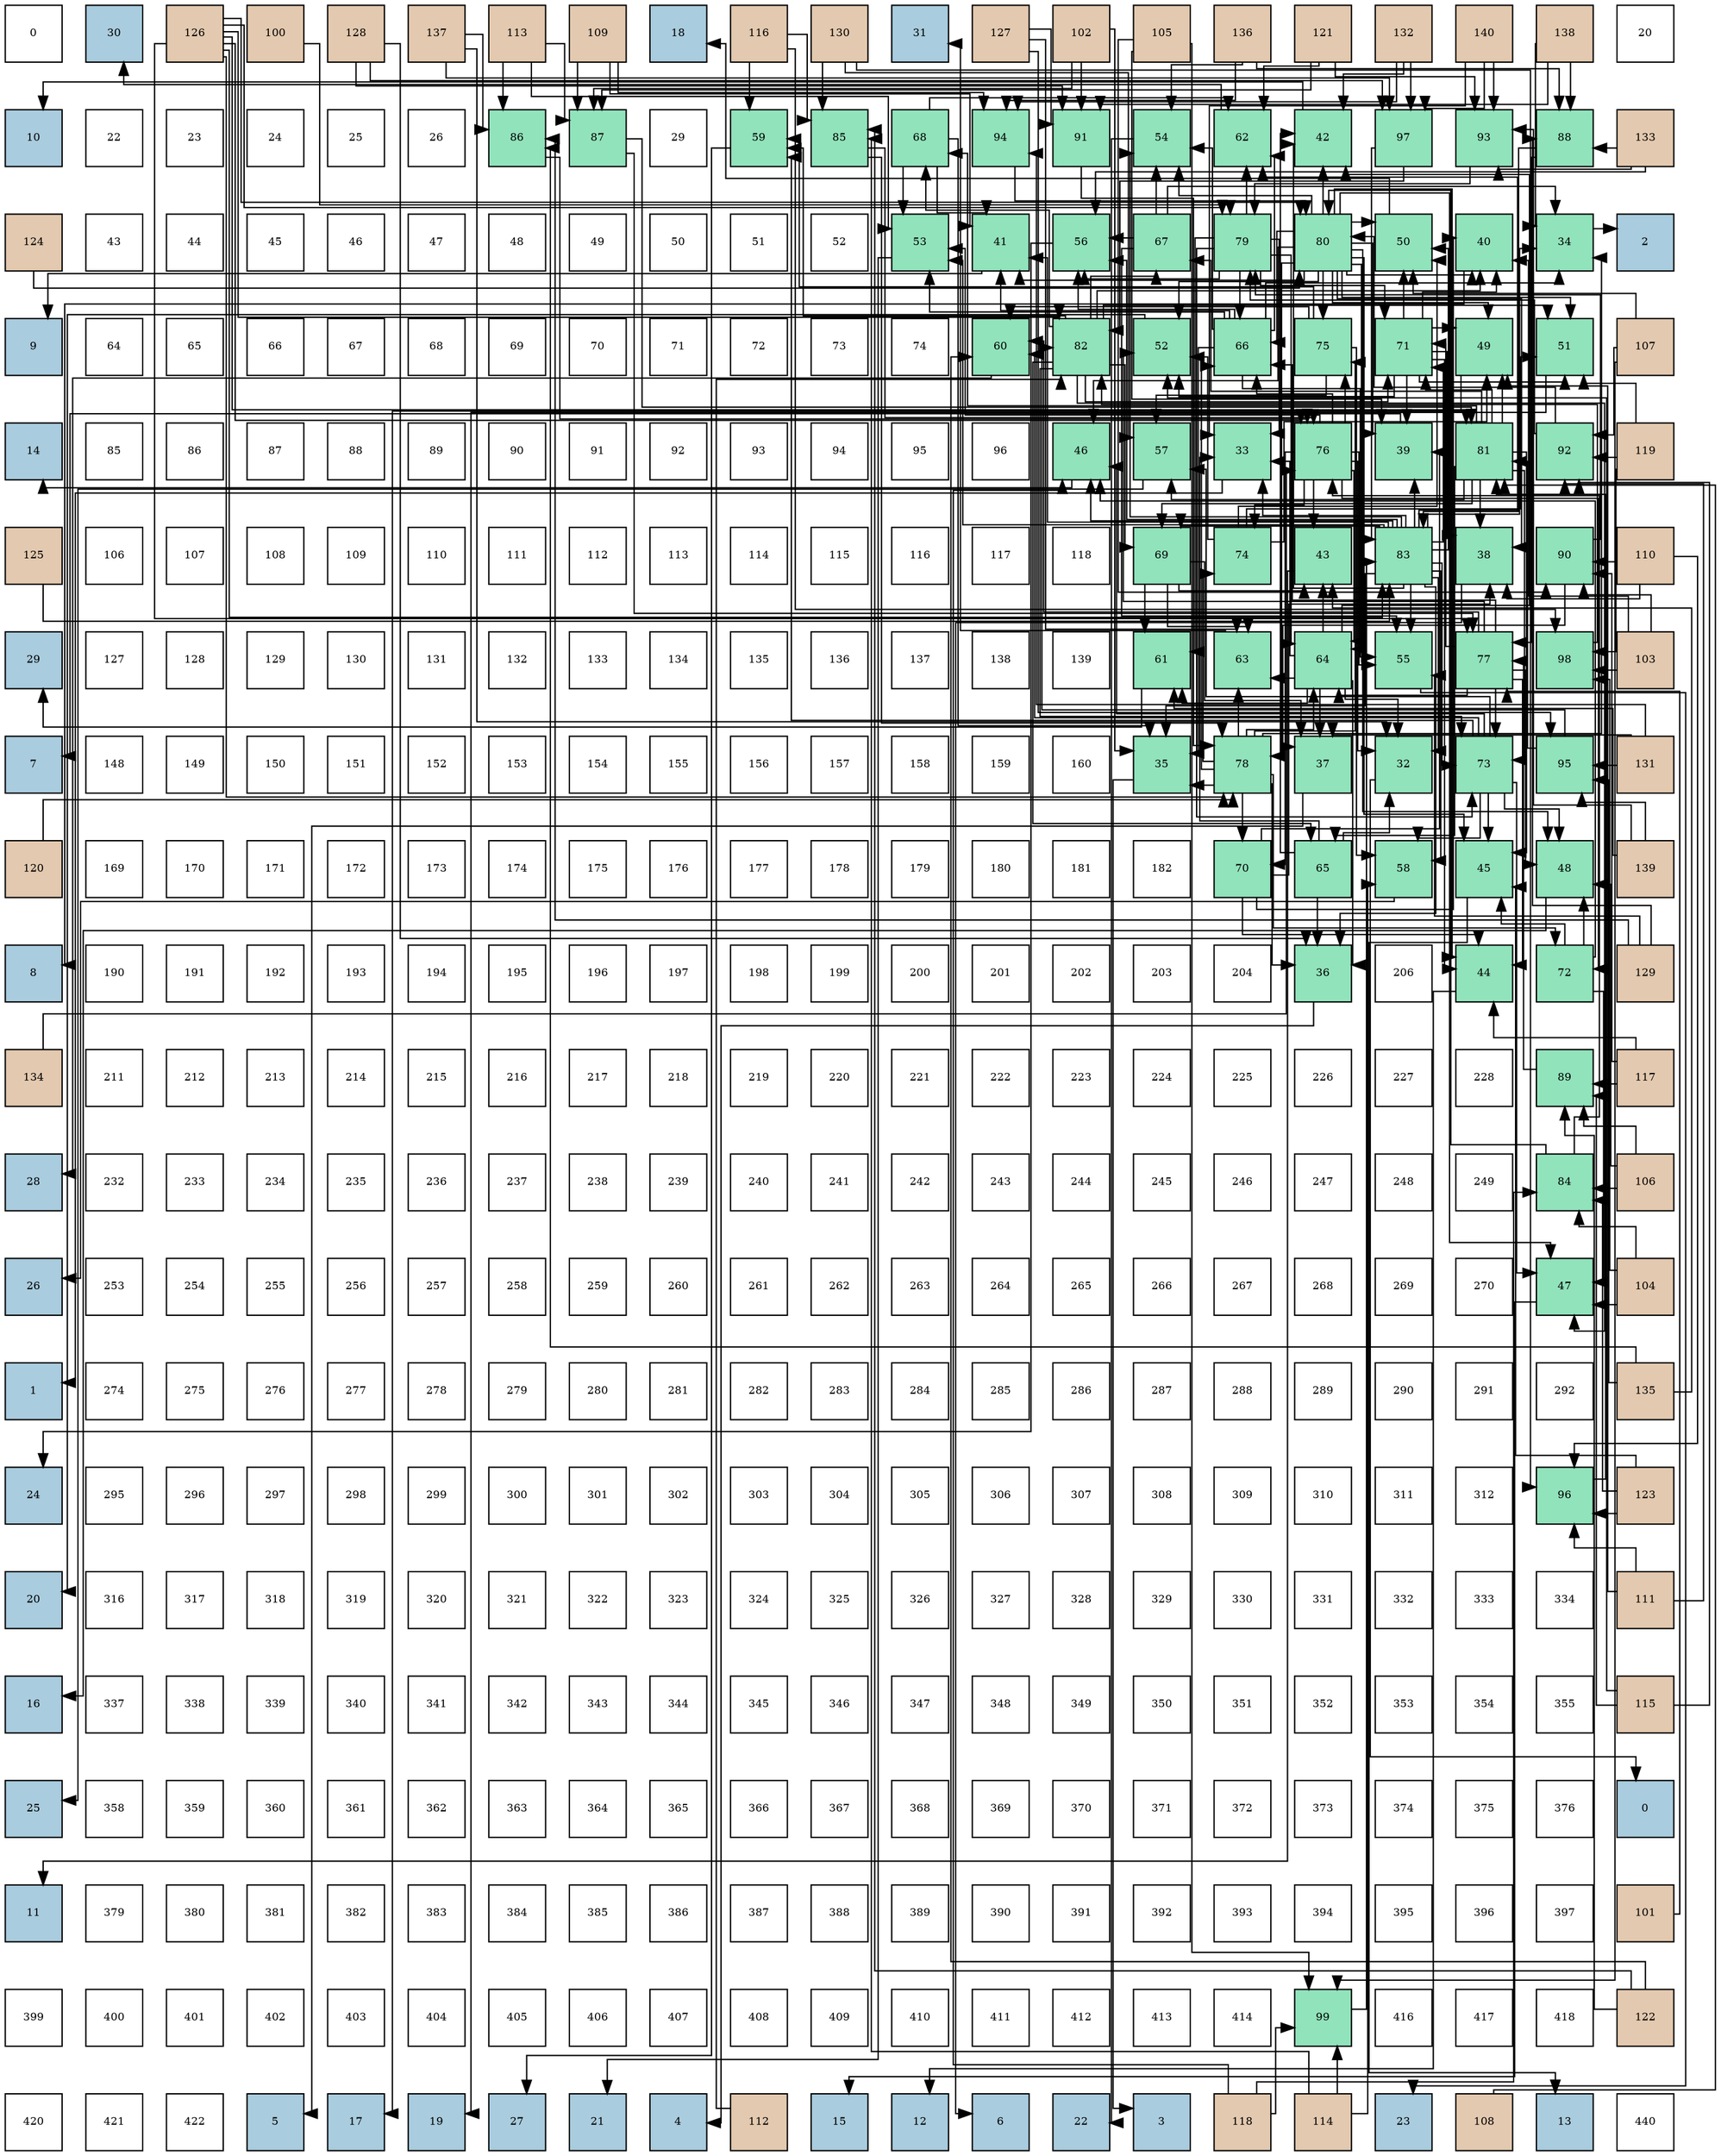 digraph layout{
 rankdir=TB;
 splines=ortho;
 node [style=filled shape=square fixedsize=true width=0.6];
0[label="0", fontsize=8, fillcolor="#ffffff"];
1[label="30", fontsize=8, fillcolor="#a9ccde"];
2[label="126", fontsize=8, fillcolor="#e3c9af"];
3[label="100", fontsize=8, fillcolor="#e3c9af"];
4[label="128", fontsize=8, fillcolor="#e3c9af"];
5[label="137", fontsize=8, fillcolor="#e3c9af"];
6[label="113", fontsize=8, fillcolor="#e3c9af"];
7[label="109", fontsize=8, fillcolor="#e3c9af"];
8[label="18", fontsize=8, fillcolor="#a9ccde"];
9[label="116", fontsize=8, fillcolor="#e3c9af"];
10[label="130", fontsize=8, fillcolor="#e3c9af"];
11[label="31", fontsize=8, fillcolor="#a9ccde"];
12[label="127", fontsize=8, fillcolor="#e3c9af"];
13[label="102", fontsize=8, fillcolor="#e3c9af"];
14[label="105", fontsize=8, fillcolor="#e3c9af"];
15[label="136", fontsize=8, fillcolor="#e3c9af"];
16[label="121", fontsize=8, fillcolor="#e3c9af"];
17[label="132", fontsize=8, fillcolor="#e3c9af"];
18[label="140", fontsize=8, fillcolor="#e3c9af"];
19[label="138", fontsize=8, fillcolor="#e3c9af"];
20[label="20", fontsize=8, fillcolor="#ffffff"];
21[label="10", fontsize=8, fillcolor="#a9ccde"];
22[label="22", fontsize=8, fillcolor="#ffffff"];
23[label="23", fontsize=8, fillcolor="#ffffff"];
24[label="24", fontsize=8, fillcolor="#ffffff"];
25[label="25", fontsize=8, fillcolor="#ffffff"];
26[label="26", fontsize=8, fillcolor="#ffffff"];
27[label="86", fontsize=8, fillcolor="#91e3bb"];
28[label="87", fontsize=8, fillcolor="#91e3bb"];
29[label="29", fontsize=8, fillcolor="#ffffff"];
30[label="59", fontsize=8, fillcolor="#91e3bb"];
31[label="85", fontsize=8, fillcolor="#91e3bb"];
32[label="68", fontsize=8, fillcolor="#91e3bb"];
33[label="94", fontsize=8, fillcolor="#91e3bb"];
34[label="91", fontsize=8, fillcolor="#91e3bb"];
35[label="54", fontsize=8, fillcolor="#91e3bb"];
36[label="62", fontsize=8, fillcolor="#91e3bb"];
37[label="42", fontsize=8, fillcolor="#91e3bb"];
38[label="97", fontsize=8, fillcolor="#91e3bb"];
39[label="93", fontsize=8, fillcolor="#91e3bb"];
40[label="88", fontsize=8, fillcolor="#91e3bb"];
41[label="133", fontsize=8, fillcolor="#e3c9af"];
42[label="124", fontsize=8, fillcolor="#e3c9af"];
43[label="43", fontsize=8, fillcolor="#ffffff"];
44[label="44", fontsize=8, fillcolor="#ffffff"];
45[label="45", fontsize=8, fillcolor="#ffffff"];
46[label="46", fontsize=8, fillcolor="#ffffff"];
47[label="47", fontsize=8, fillcolor="#ffffff"];
48[label="48", fontsize=8, fillcolor="#ffffff"];
49[label="49", fontsize=8, fillcolor="#ffffff"];
50[label="50", fontsize=8, fillcolor="#ffffff"];
51[label="51", fontsize=8, fillcolor="#ffffff"];
52[label="52", fontsize=8, fillcolor="#ffffff"];
53[label="53", fontsize=8, fillcolor="#91e3bb"];
54[label="41", fontsize=8, fillcolor="#91e3bb"];
55[label="56", fontsize=8, fillcolor="#91e3bb"];
56[label="67", fontsize=8, fillcolor="#91e3bb"];
57[label="79", fontsize=8, fillcolor="#91e3bb"];
58[label="80", fontsize=8, fillcolor="#91e3bb"];
59[label="50", fontsize=8, fillcolor="#91e3bb"];
60[label="40", fontsize=8, fillcolor="#91e3bb"];
61[label="34", fontsize=8, fillcolor="#91e3bb"];
62[label="2", fontsize=8, fillcolor="#a9ccde"];
63[label="9", fontsize=8, fillcolor="#a9ccde"];
64[label="64", fontsize=8, fillcolor="#ffffff"];
65[label="65", fontsize=8, fillcolor="#ffffff"];
66[label="66", fontsize=8, fillcolor="#ffffff"];
67[label="67", fontsize=8, fillcolor="#ffffff"];
68[label="68", fontsize=8, fillcolor="#ffffff"];
69[label="69", fontsize=8, fillcolor="#ffffff"];
70[label="70", fontsize=8, fillcolor="#ffffff"];
71[label="71", fontsize=8, fillcolor="#ffffff"];
72[label="72", fontsize=8, fillcolor="#ffffff"];
73[label="73", fontsize=8, fillcolor="#ffffff"];
74[label="74", fontsize=8, fillcolor="#ffffff"];
75[label="60", fontsize=8, fillcolor="#91e3bb"];
76[label="82", fontsize=8, fillcolor="#91e3bb"];
77[label="52", fontsize=8, fillcolor="#91e3bb"];
78[label="66", fontsize=8, fillcolor="#91e3bb"];
79[label="75", fontsize=8, fillcolor="#91e3bb"];
80[label="71", fontsize=8, fillcolor="#91e3bb"];
81[label="49", fontsize=8, fillcolor="#91e3bb"];
82[label="51", fontsize=8, fillcolor="#91e3bb"];
83[label="107", fontsize=8, fillcolor="#e3c9af"];
84[label="14", fontsize=8, fillcolor="#a9ccde"];
85[label="85", fontsize=8, fillcolor="#ffffff"];
86[label="86", fontsize=8, fillcolor="#ffffff"];
87[label="87", fontsize=8, fillcolor="#ffffff"];
88[label="88", fontsize=8, fillcolor="#ffffff"];
89[label="89", fontsize=8, fillcolor="#ffffff"];
90[label="90", fontsize=8, fillcolor="#ffffff"];
91[label="91", fontsize=8, fillcolor="#ffffff"];
92[label="92", fontsize=8, fillcolor="#ffffff"];
93[label="93", fontsize=8, fillcolor="#ffffff"];
94[label="94", fontsize=8, fillcolor="#ffffff"];
95[label="95", fontsize=8, fillcolor="#ffffff"];
96[label="96", fontsize=8, fillcolor="#ffffff"];
97[label="46", fontsize=8, fillcolor="#91e3bb"];
98[label="57", fontsize=8, fillcolor="#91e3bb"];
99[label="33", fontsize=8, fillcolor="#91e3bb"];
100[label="76", fontsize=8, fillcolor="#91e3bb"];
101[label="39", fontsize=8, fillcolor="#91e3bb"];
102[label="81", fontsize=8, fillcolor="#91e3bb"];
103[label="92", fontsize=8, fillcolor="#91e3bb"];
104[label="119", fontsize=8, fillcolor="#e3c9af"];
105[label="125", fontsize=8, fillcolor="#e3c9af"];
106[label="106", fontsize=8, fillcolor="#ffffff"];
107[label="107", fontsize=8, fillcolor="#ffffff"];
108[label="108", fontsize=8, fillcolor="#ffffff"];
109[label="109", fontsize=8, fillcolor="#ffffff"];
110[label="110", fontsize=8, fillcolor="#ffffff"];
111[label="111", fontsize=8, fillcolor="#ffffff"];
112[label="112", fontsize=8, fillcolor="#ffffff"];
113[label="113", fontsize=8, fillcolor="#ffffff"];
114[label="114", fontsize=8, fillcolor="#ffffff"];
115[label="115", fontsize=8, fillcolor="#ffffff"];
116[label="116", fontsize=8, fillcolor="#ffffff"];
117[label="117", fontsize=8, fillcolor="#ffffff"];
118[label="118", fontsize=8, fillcolor="#ffffff"];
119[label="69", fontsize=8, fillcolor="#91e3bb"];
120[label="74", fontsize=8, fillcolor="#91e3bb"];
121[label="43", fontsize=8, fillcolor="#91e3bb"];
122[label="83", fontsize=8, fillcolor="#91e3bb"];
123[label="38", fontsize=8, fillcolor="#91e3bb"];
124[label="90", fontsize=8, fillcolor="#91e3bb"];
125[label="110", fontsize=8, fillcolor="#e3c9af"];
126[label="29", fontsize=8, fillcolor="#a9ccde"];
127[label="127", fontsize=8, fillcolor="#ffffff"];
128[label="128", fontsize=8, fillcolor="#ffffff"];
129[label="129", fontsize=8, fillcolor="#ffffff"];
130[label="130", fontsize=8, fillcolor="#ffffff"];
131[label="131", fontsize=8, fillcolor="#ffffff"];
132[label="132", fontsize=8, fillcolor="#ffffff"];
133[label="133", fontsize=8, fillcolor="#ffffff"];
134[label="134", fontsize=8, fillcolor="#ffffff"];
135[label="135", fontsize=8, fillcolor="#ffffff"];
136[label="136", fontsize=8, fillcolor="#ffffff"];
137[label="137", fontsize=8, fillcolor="#ffffff"];
138[label="138", fontsize=8, fillcolor="#ffffff"];
139[label="139", fontsize=8, fillcolor="#ffffff"];
140[label="61", fontsize=8, fillcolor="#91e3bb"];
141[label="63", fontsize=8, fillcolor="#91e3bb"];
142[label="64", fontsize=8, fillcolor="#91e3bb"];
143[label="55", fontsize=8, fillcolor="#91e3bb"];
144[label="77", fontsize=8, fillcolor="#91e3bb"];
145[label="98", fontsize=8, fillcolor="#91e3bb"];
146[label="103", fontsize=8, fillcolor="#e3c9af"];
147[label="7", fontsize=8, fillcolor="#a9ccde"];
148[label="148", fontsize=8, fillcolor="#ffffff"];
149[label="149", fontsize=8, fillcolor="#ffffff"];
150[label="150", fontsize=8, fillcolor="#ffffff"];
151[label="151", fontsize=8, fillcolor="#ffffff"];
152[label="152", fontsize=8, fillcolor="#ffffff"];
153[label="153", fontsize=8, fillcolor="#ffffff"];
154[label="154", fontsize=8, fillcolor="#ffffff"];
155[label="155", fontsize=8, fillcolor="#ffffff"];
156[label="156", fontsize=8, fillcolor="#ffffff"];
157[label="157", fontsize=8, fillcolor="#ffffff"];
158[label="158", fontsize=8, fillcolor="#ffffff"];
159[label="159", fontsize=8, fillcolor="#ffffff"];
160[label="160", fontsize=8, fillcolor="#ffffff"];
161[label="35", fontsize=8, fillcolor="#91e3bb"];
162[label="78", fontsize=8, fillcolor="#91e3bb"];
163[label="37", fontsize=8, fillcolor="#91e3bb"];
164[label="32", fontsize=8, fillcolor="#91e3bb"];
165[label="73", fontsize=8, fillcolor="#91e3bb"];
166[label="95", fontsize=8, fillcolor="#91e3bb"];
167[label="131", fontsize=8, fillcolor="#e3c9af"];
168[label="120", fontsize=8, fillcolor="#e3c9af"];
169[label="169", fontsize=8, fillcolor="#ffffff"];
170[label="170", fontsize=8, fillcolor="#ffffff"];
171[label="171", fontsize=8, fillcolor="#ffffff"];
172[label="172", fontsize=8, fillcolor="#ffffff"];
173[label="173", fontsize=8, fillcolor="#ffffff"];
174[label="174", fontsize=8, fillcolor="#ffffff"];
175[label="175", fontsize=8, fillcolor="#ffffff"];
176[label="176", fontsize=8, fillcolor="#ffffff"];
177[label="177", fontsize=8, fillcolor="#ffffff"];
178[label="178", fontsize=8, fillcolor="#ffffff"];
179[label="179", fontsize=8, fillcolor="#ffffff"];
180[label="180", fontsize=8, fillcolor="#ffffff"];
181[label="181", fontsize=8, fillcolor="#ffffff"];
182[label="182", fontsize=8, fillcolor="#ffffff"];
183[label="70", fontsize=8, fillcolor="#91e3bb"];
184[label="65", fontsize=8, fillcolor="#91e3bb"];
185[label="58", fontsize=8, fillcolor="#91e3bb"];
186[label="45", fontsize=8, fillcolor="#91e3bb"];
187[label="48", fontsize=8, fillcolor="#91e3bb"];
188[label="139", fontsize=8, fillcolor="#e3c9af"];
189[label="8", fontsize=8, fillcolor="#a9ccde"];
190[label="190", fontsize=8, fillcolor="#ffffff"];
191[label="191", fontsize=8, fillcolor="#ffffff"];
192[label="192", fontsize=8, fillcolor="#ffffff"];
193[label="193", fontsize=8, fillcolor="#ffffff"];
194[label="194", fontsize=8, fillcolor="#ffffff"];
195[label="195", fontsize=8, fillcolor="#ffffff"];
196[label="196", fontsize=8, fillcolor="#ffffff"];
197[label="197", fontsize=8, fillcolor="#ffffff"];
198[label="198", fontsize=8, fillcolor="#ffffff"];
199[label="199", fontsize=8, fillcolor="#ffffff"];
200[label="200", fontsize=8, fillcolor="#ffffff"];
201[label="201", fontsize=8, fillcolor="#ffffff"];
202[label="202", fontsize=8, fillcolor="#ffffff"];
203[label="203", fontsize=8, fillcolor="#ffffff"];
204[label="204", fontsize=8, fillcolor="#ffffff"];
205[label="36", fontsize=8, fillcolor="#91e3bb"];
206[label="206", fontsize=8, fillcolor="#ffffff"];
207[label="44", fontsize=8, fillcolor="#91e3bb"];
208[label="72", fontsize=8, fillcolor="#91e3bb"];
209[label="129", fontsize=8, fillcolor="#e3c9af"];
210[label="134", fontsize=8, fillcolor="#e3c9af"];
211[label="211", fontsize=8, fillcolor="#ffffff"];
212[label="212", fontsize=8, fillcolor="#ffffff"];
213[label="213", fontsize=8, fillcolor="#ffffff"];
214[label="214", fontsize=8, fillcolor="#ffffff"];
215[label="215", fontsize=8, fillcolor="#ffffff"];
216[label="216", fontsize=8, fillcolor="#ffffff"];
217[label="217", fontsize=8, fillcolor="#ffffff"];
218[label="218", fontsize=8, fillcolor="#ffffff"];
219[label="219", fontsize=8, fillcolor="#ffffff"];
220[label="220", fontsize=8, fillcolor="#ffffff"];
221[label="221", fontsize=8, fillcolor="#ffffff"];
222[label="222", fontsize=8, fillcolor="#ffffff"];
223[label="223", fontsize=8, fillcolor="#ffffff"];
224[label="224", fontsize=8, fillcolor="#ffffff"];
225[label="225", fontsize=8, fillcolor="#ffffff"];
226[label="226", fontsize=8, fillcolor="#ffffff"];
227[label="227", fontsize=8, fillcolor="#ffffff"];
228[label="228", fontsize=8, fillcolor="#ffffff"];
229[label="89", fontsize=8, fillcolor="#91e3bb"];
230[label="117", fontsize=8, fillcolor="#e3c9af"];
231[label="28", fontsize=8, fillcolor="#a9ccde"];
232[label="232", fontsize=8, fillcolor="#ffffff"];
233[label="233", fontsize=8, fillcolor="#ffffff"];
234[label="234", fontsize=8, fillcolor="#ffffff"];
235[label="235", fontsize=8, fillcolor="#ffffff"];
236[label="236", fontsize=8, fillcolor="#ffffff"];
237[label="237", fontsize=8, fillcolor="#ffffff"];
238[label="238", fontsize=8, fillcolor="#ffffff"];
239[label="239", fontsize=8, fillcolor="#ffffff"];
240[label="240", fontsize=8, fillcolor="#ffffff"];
241[label="241", fontsize=8, fillcolor="#ffffff"];
242[label="242", fontsize=8, fillcolor="#ffffff"];
243[label="243", fontsize=8, fillcolor="#ffffff"];
244[label="244", fontsize=8, fillcolor="#ffffff"];
245[label="245", fontsize=8, fillcolor="#ffffff"];
246[label="246", fontsize=8, fillcolor="#ffffff"];
247[label="247", fontsize=8, fillcolor="#ffffff"];
248[label="248", fontsize=8, fillcolor="#ffffff"];
249[label="249", fontsize=8, fillcolor="#ffffff"];
250[label="84", fontsize=8, fillcolor="#91e3bb"];
251[label="106", fontsize=8, fillcolor="#e3c9af"];
252[label="26", fontsize=8, fillcolor="#a9ccde"];
253[label="253", fontsize=8, fillcolor="#ffffff"];
254[label="254", fontsize=8, fillcolor="#ffffff"];
255[label="255", fontsize=8, fillcolor="#ffffff"];
256[label="256", fontsize=8, fillcolor="#ffffff"];
257[label="257", fontsize=8, fillcolor="#ffffff"];
258[label="258", fontsize=8, fillcolor="#ffffff"];
259[label="259", fontsize=8, fillcolor="#ffffff"];
260[label="260", fontsize=8, fillcolor="#ffffff"];
261[label="261", fontsize=8, fillcolor="#ffffff"];
262[label="262", fontsize=8, fillcolor="#ffffff"];
263[label="263", fontsize=8, fillcolor="#ffffff"];
264[label="264", fontsize=8, fillcolor="#ffffff"];
265[label="265", fontsize=8, fillcolor="#ffffff"];
266[label="266", fontsize=8, fillcolor="#ffffff"];
267[label="267", fontsize=8, fillcolor="#ffffff"];
268[label="268", fontsize=8, fillcolor="#ffffff"];
269[label="269", fontsize=8, fillcolor="#ffffff"];
270[label="270", fontsize=8, fillcolor="#ffffff"];
271[label="47", fontsize=8, fillcolor="#91e3bb"];
272[label="104", fontsize=8, fillcolor="#e3c9af"];
273[label="1", fontsize=8, fillcolor="#a9ccde"];
274[label="274", fontsize=8, fillcolor="#ffffff"];
275[label="275", fontsize=8, fillcolor="#ffffff"];
276[label="276", fontsize=8, fillcolor="#ffffff"];
277[label="277", fontsize=8, fillcolor="#ffffff"];
278[label="278", fontsize=8, fillcolor="#ffffff"];
279[label="279", fontsize=8, fillcolor="#ffffff"];
280[label="280", fontsize=8, fillcolor="#ffffff"];
281[label="281", fontsize=8, fillcolor="#ffffff"];
282[label="282", fontsize=8, fillcolor="#ffffff"];
283[label="283", fontsize=8, fillcolor="#ffffff"];
284[label="284", fontsize=8, fillcolor="#ffffff"];
285[label="285", fontsize=8, fillcolor="#ffffff"];
286[label="286", fontsize=8, fillcolor="#ffffff"];
287[label="287", fontsize=8, fillcolor="#ffffff"];
288[label="288", fontsize=8, fillcolor="#ffffff"];
289[label="289", fontsize=8, fillcolor="#ffffff"];
290[label="290", fontsize=8, fillcolor="#ffffff"];
291[label="291", fontsize=8, fillcolor="#ffffff"];
292[label="292", fontsize=8, fillcolor="#ffffff"];
293[label="135", fontsize=8, fillcolor="#e3c9af"];
294[label="24", fontsize=8, fillcolor="#a9ccde"];
295[label="295", fontsize=8, fillcolor="#ffffff"];
296[label="296", fontsize=8, fillcolor="#ffffff"];
297[label="297", fontsize=8, fillcolor="#ffffff"];
298[label="298", fontsize=8, fillcolor="#ffffff"];
299[label="299", fontsize=8, fillcolor="#ffffff"];
300[label="300", fontsize=8, fillcolor="#ffffff"];
301[label="301", fontsize=8, fillcolor="#ffffff"];
302[label="302", fontsize=8, fillcolor="#ffffff"];
303[label="303", fontsize=8, fillcolor="#ffffff"];
304[label="304", fontsize=8, fillcolor="#ffffff"];
305[label="305", fontsize=8, fillcolor="#ffffff"];
306[label="306", fontsize=8, fillcolor="#ffffff"];
307[label="307", fontsize=8, fillcolor="#ffffff"];
308[label="308", fontsize=8, fillcolor="#ffffff"];
309[label="309", fontsize=8, fillcolor="#ffffff"];
310[label="310", fontsize=8, fillcolor="#ffffff"];
311[label="311", fontsize=8, fillcolor="#ffffff"];
312[label="312", fontsize=8, fillcolor="#ffffff"];
313[label="96", fontsize=8, fillcolor="#91e3bb"];
314[label="123", fontsize=8, fillcolor="#e3c9af"];
315[label="20", fontsize=8, fillcolor="#a9ccde"];
316[label="316", fontsize=8, fillcolor="#ffffff"];
317[label="317", fontsize=8, fillcolor="#ffffff"];
318[label="318", fontsize=8, fillcolor="#ffffff"];
319[label="319", fontsize=8, fillcolor="#ffffff"];
320[label="320", fontsize=8, fillcolor="#ffffff"];
321[label="321", fontsize=8, fillcolor="#ffffff"];
322[label="322", fontsize=8, fillcolor="#ffffff"];
323[label="323", fontsize=8, fillcolor="#ffffff"];
324[label="324", fontsize=8, fillcolor="#ffffff"];
325[label="325", fontsize=8, fillcolor="#ffffff"];
326[label="326", fontsize=8, fillcolor="#ffffff"];
327[label="327", fontsize=8, fillcolor="#ffffff"];
328[label="328", fontsize=8, fillcolor="#ffffff"];
329[label="329", fontsize=8, fillcolor="#ffffff"];
330[label="330", fontsize=8, fillcolor="#ffffff"];
331[label="331", fontsize=8, fillcolor="#ffffff"];
332[label="332", fontsize=8, fillcolor="#ffffff"];
333[label="333", fontsize=8, fillcolor="#ffffff"];
334[label="334", fontsize=8, fillcolor="#ffffff"];
335[label="111", fontsize=8, fillcolor="#e3c9af"];
336[label="16", fontsize=8, fillcolor="#a9ccde"];
337[label="337", fontsize=8, fillcolor="#ffffff"];
338[label="338", fontsize=8, fillcolor="#ffffff"];
339[label="339", fontsize=8, fillcolor="#ffffff"];
340[label="340", fontsize=8, fillcolor="#ffffff"];
341[label="341", fontsize=8, fillcolor="#ffffff"];
342[label="342", fontsize=8, fillcolor="#ffffff"];
343[label="343", fontsize=8, fillcolor="#ffffff"];
344[label="344", fontsize=8, fillcolor="#ffffff"];
345[label="345", fontsize=8, fillcolor="#ffffff"];
346[label="346", fontsize=8, fillcolor="#ffffff"];
347[label="347", fontsize=8, fillcolor="#ffffff"];
348[label="348", fontsize=8, fillcolor="#ffffff"];
349[label="349", fontsize=8, fillcolor="#ffffff"];
350[label="350", fontsize=8, fillcolor="#ffffff"];
351[label="351", fontsize=8, fillcolor="#ffffff"];
352[label="352", fontsize=8, fillcolor="#ffffff"];
353[label="353", fontsize=8, fillcolor="#ffffff"];
354[label="354", fontsize=8, fillcolor="#ffffff"];
355[label="355", fontsize=8, fillcolor="#ffffff"];
356[label="115", fontsize=8, fillcolor="#e3c9af"];
357[label="25", fontsize=8, fillcolor="#a9ccde"];
358[label="358", fontsize=8, fillcolor="#ffffff"];
359[label="359", fontsize=8, fillcolor="#ffffff"];
360[label="360", fontsize=8, fillcolor="#ffffff"];
361[label="361", fontsize=8, fillcolor="#ffffff"];
362[label="362", fontsize=8, fillcolor="#ffffff"];
363[label="363", fontsize=8, fillcolor="#ffffff"];
364[label="364", fontsize=8, fillcolor="#ffffff"];
365[label="365", fontsize=8, fillcolor="#ffffff"];
366[label="366", fontsize=8, fillcolor="#ffffff"];
367[label="367", fontsize=8, fillcolor="#ffffff"];
368[label="368", fontsize=8, fillcolor="#ffffff"];
369[label="369", fontsize=8, fillcolor="#ffffff"];
370[label="370", fontsize=8, fillcolor="#ffffff"];
371[label="371", fontsize=8, fillcolor="#ffffff"];
372[label="372", fontsize=8, fillcolor="#ffffff"];
373[label="373", fontsize=8, fillcolor="#ffffff"];
374[label="374", fontsize=8, fillcolor="#ffffff"];
375[label="375", fontsize=8, fillcolor="#ffffff"];
376[label="376", fontsize=8, fillcolor="#ffffff"];
377[label="0", fontsize=8, fillcolor="#a9ccde"];
378[label="11", fontsize=8, fillcolor="#a9ccde"];
379[label="379", fontsize=8, fillcolor="#ffffff"];
380[label="380", fontsize=8, fillcolor="#ffffff"];
381[label="381", fontsize=8, fillcolor="#ffffff"];
382[label="382", fontsize=8, fillcolor="#ffffff"];
383[label="383", fontsize=8, fillcolor="#ffffff"];
384[label="384", fontsize=8, fillcolor="#ffffff"];
385[label="385", fontsize=8, fillcolor="#ffffff"];
386[label="386", fontsize=8, fillcolor="#ffffff"];
387[label="387", fontsize=8, fillcolor="#ffffff"];
388[label="388", fontsize=8, fillcolor="#ffffff"];
389[label="389", fontsize=8, fillcolor="#ffffff"];
390[label="390", fontsize=8, fillcolor="#ffffff"];
391[label="391", fontsize=8, fillcolor="#ffffff"];
392[label="392", fontsize=8, fillcolor="#ffffff"];
393[label="393", fontsize=8, fillcolor="#ffffff"];
394[label="394", fontsize=8, fillcolor="#ffffff"];
395[label="395", fontsize=8, fillcolor="#ffffff"];
396[label="396", fontsize=8, fillcolor="#ffffff"];
397[label="397", fontsize=8, fillcolor="#ffffff"];
398[label="101", fontsize=8, fillcolor="#e3c9af"];
399[label="399", fontsize=8, fillcolor="#ffffff"];
400[label="400", fontsize=8, fillcolor="#ffffff"];
401[label="401", fontsize=8, fillcolor="#ffffff"];
402[label="402", fontsize=8, fillcolor="#ffffff"];
403[label="403", fontsize=8, fillcolor="#ffffff"];
404[label="404", fontsize=8, fillcolor="#ffffff"];
405[label="405", fontsize=8, fillcolor="#ffffff"];
406[label="406", fontsize=8, fillcolor="#ffffff"];
407[label="407", fontsize=8, fillcolor="#ffffff"];
408[label="408", fontsize=8, fillcolor="#ffffff"];
409[label="409", fontsize=8, fillcolor="#ffffff"];
410[label="410", fontsize=8, fillcolor="#ffffff"];
411[label="411", fontsize=8, fillcolor="#ffffff"];
412[label="412", fontsize=8, fillcolor="#ffffff"];
413[label="413", fontsize=8, fillcolor="#ffffff"];
414[label="414", fontsize=8, fillcolor="#ffffff"];
415[label="99", fontsize=8, fillcolor="#91e3bb"];
416[label="416", fontsize=8, fillcolor="#ffffff"];
417[label="417", fontsize=8, fillcolor="#ffffff"];
418[label="418", fontsize=8, fillcolor="#ffffff"];
419[label="122", fontsize=8, fillcolor="#e3c9af"];
420[label="420", fontsize=8, fillcolor="#ffffff"];
421[label="421", fontsize=8, fillcolor="#ffffff"];
422[label="422", fontsize=8, fillcolor="#ffffff"];
423[label="5", fontsize=8, fillcolor="#a9ccde"];
424[label="17", fontsize=8, fillcolor="#a9ccde"];
425[label="19", fontsize=8, fillcolor="#a9ccde"];
426[label="27", fontsize=8, fillcolor="#a9ccde"];
427[label="21", fontsize=8, fillcolor="#a9ccde"];
428[label="4", fontsize=8, fillcolor="#a9ccde"];
429[label="112", fontsize=8, fillcolor="#e3c9af"];
430[label="15", fontsize=8, fillcolor="#a9ccde"];
431[label="12", fontsize=8, fillcolor="#a9ccde"];
432[label="6", fontsize=8, fillcolor="#a9ccde"];
433[label="22", fontsize=8, fillcolor="#a9ccde"];
434[label="3", fontsize=8, fillcolor="#a9ccde"];
435[label="118", fontsize=8, fillcolor="#e3c9af"];
436[label="114", fontsize=8, fillcolor="#e3c9af"];
437[label="23", fontsize=8, fillcolor="#a9ccde"];
438[label="108", fontsize=8, fillcolor="#e3c9af"];
439[label="13", fontsize=8, fillcolor="#a9ccde"];
440[label="440", fontsize=8, fillcolor="#ffffff"];
edge [constraint=false, style=vis];164 -> 377;
99 -> 273;
61 -> 62;
161 -> 434;
205 -> 428;
163 -> 423;
123 -> 432;
101 -> 147;
60 -> 189;
54 -> 63;
37 -> 21;
121 -> 378;
207 -> 431;
186 -> 439;
97 -> 84;
271 -> 430;
187 -> 336;
81 -> 424;
59 -> 8;
82 -> 425;
77 -> 315;
53 -> 427;
35 -> 433;
143 -> 437;
55 -> 294;
98 -> 357;
185 -> 252;
30 -> 426;
75 -> 231;
140 -> 126;
36 -> 1;
141 -> 11;
142 -> 164;
142 -> 99;
142 -> 205;
142 -> 163;
142 -> 37;
142 -> 121;
142 -> 140;
142 -> 141;
184 -> 164;
184 -> 99;
184 -> 205;
184 -> 37;
78 -> 61;
78 -> 161;
78 -> 54;
78 -> 53;
78 -> 35;
78 -> 143;
78 -> 55;
78 -> 36;
56 -> 61;
56 -> 35;
56 -> 143;
56 -> 55;
32 -> 161;
32 -> 54;
32 -> 53;
32 -> 36;
119 -> 163;
119 -> 121;
119 -> 140;
119 -> 141;
183 -> 123;
183 -> 101;
183 -> 60;
183 -> 207;
80 -> 123;
80 -> 101;
80 -> 60;
80 -> 207;
80 -> 81;
80 -> 59;
80 -> 82;
80 -> 77;
208 -> 186;
208 -> 97;
208 -> 271;
208 -> 187;
165 -> 186;
165 -> 97;
165 -> 271;
165 -> 187;
165 -> 98;
165 -> 185;
165 -> 30;
165 -> 75;
120 -> 81;
120 -> 59;
120 -> 82;
120 -> 77;
79 -> 98;
79 -> 185;
79 -> 30;
79 -> 75;
100 -> 164;
100 -> 121;
100 -> 53;
100 -> 143;
100 -> 142;
100 -> 78;
100 -> 183;
100 -> 208;
100 -> 120;
100 -> 79;
144 -> 207;
144 -> 187;
144 -> 77;
144 -> 75;
144 -> 142;
144 -> 78;
144 -> 80;
144 -> 165;
162 -> 61;
162 -> 161;
162 -> 205;
162 -> 141;
162 -> 142;
162 -> 78;
162 -> 183;
162 -> 208;
162 -> 120;
162 -> 79;
57 -> 99;
57 -> 55;
57 -> 140;
57 -> 36;
57 -> 142;
57 -> 78;
57 -> 80;
57 -> 165;
58 -> 163;
58 -> 123;
58 -> 101;
58 -> 60;
58 -> 54;
58 -> 37;
58 -> 207;
58 -> 186;
58 -> 97;
58 -> 271;
58 -> 187;
58 -> 81;
58 -> 59;
58 -> 82;
58 -> 77;
58 -> 35;
58 -> 142;
58 -> 78;
58 -> 79;
102 -> 123;
102 -> 186;
102 -> 81;
102 -> 98;
102 -> 184;
102 -> 56;
102 -> 32;
102 -> 119;
102 -> 80;
102 -> 165;
76 -> 60;
76 -> 271;
76 -> 82;
76 -> 30;
76 -> 184;
76 -> 56;
76 -> 32;
76 -> 119;
76 -> 80;
76 -> 165;
122 -> 164;
122 -> 99;
122 -> 61;
122 -> 161;
122 -> 205;
122 -> 101;
122 -> 54;
122 -> 37;
122 -> 97;
122 -> 59;
122 -> 53;
122 -> 35;
122 -> 143;
122 -> 55;
122 -> 185;
122 -> 36;
122 -> 119;
122 -> 80;
122 -> 165;
250 -> 100;
250 -> 58;
31 -> 100;
31 -> 162;
27 -> 100;
28 -> 144;
28 -> 102;
40 -> 144;
40 -> 122;
229 -> 144;
124 -> 162;
124 -> 57;
34 -> 162;
103 -> 57;
103 -> 58;
39 -> 57;
33 -> 58;
166 -> 102;
166 -> 76;
313 -> 102;
38 -> 76;
38 -> 122;
145 -> 76;
415 -> 122;
3 -> 57;
398 -> 144;
13 -> 161;
13 -> 28;
13 -> 34;
146 -> 60;
146 -> 124;
146 -> 145;
272 -> 271;
272 -> 250;
272 -> 145;
14 -> 101;
14 -> 124;
14 -> 415;
251 -> 187;
251 -> 250;
251 -> 229;
83 -> 59;
83 -> 103;
83 -> 415;
438 -> 102;
7 -> 54;
7 -> 28;
7 -> 33;
125 -> 123;
125 -> 124;
125 -> 313;
335 -> 81;
335 -> 103;
335 -> 313;
429 -> 76;
6 -> 53;
6 -> 27;
6 -> 28;
436 -> 185;
436 -> 31;
436 -> 415;
356 -> 77;
356 -> 229;
356 -> 103;
9 -> 30;
9 -> 31;
9 -> 145;
230 -> 207;
230 -> 229;
230 -> 124;
435 -> 97;
435 -> 250;
435 -> 415;
104 -> 82;
104 -> 103;
104 -> 145;
168 -> 162;
16 -> 36;
16 -> 28;
16 -> 39;
419 -> 75;
419 -> 31;
419 -> 229;
314 -> 186;
314 -> 250;
314 -> 313;
42 -> 58;
105 -> 122;
2 -> 100;
2 -> 144;
2 -> 162;
2 -> 57;
2 -> 58;
2 -> 102;
2 -> 76;
2 -> 122;
12 -> 141;
12 -> 34;
12 -> 166;
4 -> 205;
4 -> 34;
4 -> 38;
209 -> 143;
209 -> 27;
209 -> 40;
10 -> 98;
10 -> 31;
10 -> 313;
167 -> 163;
167 -> 33;
167 -> 166;
17 -> 37;
17 -> 33;
17 -> 38;
41 -> 55;
41 -> 40;
41 -> 39;
210 -> 100;
293 -> 121;
293 -> 27;
293 -> 166;
15 -> 35;
15 -> 40;
15 -> 33;
5 -> 164;
5 -> 27;
5 -> 38;
19 -> 61;
19 -> 40;
19 -> 34;
188 -> 140;
188 -> 39;
188 -> 166;
18 -> 99;
18 -> 39;
18 -> 38;
edge [constraint=true, style=invis];
0 -> 21 -> 42 -> 63 -> 84 -> 105 -> 126 -> 147 -> 168 -> 189 -> 210 -> 231 -> 252 -> 273 -> 294 -> 315 -> 336 -> 357 -> 378 -> 399 -> 420;
1 -> 22 -> 43 -> 64 -> 85 -> 106 -> 127 -> 148 -> 169 -> 190 -> 211 -> 232 -> 253 -> 274 -> 295 -> 316 -> 337 -> 358 -> 379 -> 400 -> 421;
2 -> 23 -> 44 -> 65 -> 86 -> 107 -> 128 -> 149 -> 170 -> 191 -> 212 -> 233 -> 254 -> 275 -> 296 -> 317 -> 338 -> 359 -> 380 -> 401 -> 422;
3 -> 24 -> 45 -> 66 -> 87 -> 108 -> 129 -> 150 -> 171 -> 192 -> 213 -> 234 -> 255 -> 276 -> 297 -> 318 -> 339 -> 360 -> 381 -> 402 -> 423;
4 -> 25 -> 46 -> 67 -> 88 -> 109 -> 130 -> 151 -> 172 -> 193 -> 214 -> 235 -> 256 -> 277 -> 298 -> 319 -> 340 -> 361 -> 382 -> 403 -> 424;
5 -> 26 -> 47 -> 68 -> 89 -> 110 -> 131 -> 152 -> 173 -> 194 -> 215 -> 236 -> 257 -> 278 -> 299 -> 320 -> 341 -> 362 -> 383 -> 404 -> 425;
6 -> 27 -> 48 -> 69 -> 90 -> 111 -> 132 -> 153 -> 174 -> 195 -> 216 -> 237 -> 258 -> 279 -> 300 -> 321 -> 342 -> 363 -> 384 -> 405 -> 426;
7 -> 28 -> 49 -> 70 -> 91 -> 112 -> 133 -> 154 -> 175 -> 196 -> 217 -> 238 -> 259 -> 280 -> 301 -> 322 -> 343 -> 364 -> 385 -> 406 -> 427;
8 -> 29 -> 50 -> 71 -> 92 -> 113 -> 134 -> 155 -> 176 -> 197 -> 218 -> 239 -> 260 -> 281 -> 302 -> 323 -> 344 -> 365 -> 386 -> 407 -> 428;
9 -> 30 -> 51 -> 72 -> 93 -> 114 -> 135 -> 156 -> 177 -> 198 -> 219 -> 240 -> 261 -> 282 -> 303 -> 324 -> 345 -> 366 -> 387 -> 408 -> 429;
10 -> 31 -> 52 -> 73 -> 94 -> 115 -> 136 -> 157 -> 178 -> 199 -> 220 -> 241 -> 262 -> 283 -> 304 -> 325 -> 346 -> 367 -> 388 -> 409 -> 430;
11 -> 32 -> 53 -> 74 -> 95 -> 116 -> 137 -> 158 -> 179 -> 200 -> 221 -> 242 -> 263 -> 284 -> 305 -> 326 -> 347 -> 368 -> 389 -> 410 -> 431;
12 -> 33 -> 54 -> 75 -> 96 -> 117 -> 138 -> 159 -> 180 -> 201 -> 222 -> 243 -> 264 -> 285 -> 306 -> 327 -> 348 -> 369 -> 390 -> 411 -> 432;
13 -> 34 -> 55 -> 76 -> 97 -> 118 -> 139 -> 160 -> 181 -> 202 -> 223 -> 244 -> 265 -> 286 -> 307 -> 328 -> 349 -> 370 -> 391 -> 412 -> 433;
14 -> 35 -> 56 -> 77 -> 98 -> 119 -> 140 -> 161 -> 182 -> 203 -> 224 -> 245 -> 266 -> 287 -> 308 -> 329 -> 350 -> 371 -> 392 -> 413 -> 434;
15 -> 36 -> 57 -> 78 -> 99 -> 120 -> 141 -> 162 -> 183 -> 204 -> 225 -> 246 -> 267 -> 288 -> 309 -> 330 -> 351 -> 372 -> 393 -> 414 -> 435;
16 -> 37 -> 58 -> 79 -> 100 -> 121 -> 142 -> 163 -> 184 -> 205 -> 226 -> 247 -> 268 -> 289 -> 310 -> 331 -> 352 -> 373 -> 394 -> 415 -> 436;
17 -> 38 -> 59 -> 80 -> 101 -> 122 -> 143 -> 164 -> 185 -> 206 -> 227 -> 248 -> 269 -> 290 -> 311 -> 332 -> 353 -> 374 -> 395 -> 416 -> 437;
18 -> 39 -> 60 -> 81 -> 102 -> 123 -> 144 -> 165 -> 186 -> 207 -> 228 -> 249 -> 270 -> 291 -> 312 -> 333 -> 354 -> 375 -> 396 -> 417 -> 438;
19 -> 40 -> 61 -> 82 -> 103 -> 124 -> 145 -> 166 -> 187 -> 208 -> 229 -> 250 -> 271 -> 292 -> 313 -> 334 -> 355 -> 376 -> 397 -> 418 -> 439;
20 -> 41 -> 62 -> 83 -> 104 -> 125 -> 146 -> 167 -> 188 -> 209 -> 230 -> 251 -> 272 -> 293 -> 314 -> 335 -> 356 -> 377 -> 398 -> 419 -> 440;
rank = same {0 -> 1 -> 2 -> 3 -> 4 -> 5 -> 6 -> 7 -> 8 -> 9 -> 10 -> 11 -> 12 -> 13 -> 14 -> 15 -> 16 -> 17 -> 18 -> 19 -> 20};
rank = same {21 -> 22 -> 23 -> 24 -> 25 -> 26 -> 27 -> 28 -> 29 -> 30 -> 31 -> 32 -> 33 -> 34 -> 35 -> 36 -> 37 -> 38 -> 39 -> 40 -> 41};
rank = same {42 -> 43 -> 44 -> 45 -> 46 -> 47 -> 48 -> 49 -> 50 -> 51 -> 52 -> 53 -> 54 -> 55 -> 56 -> 57 -> 58 -> 59 -> 60 -> 61 -> 62};
rank = same {63 -> 64 -> 65 -> 66 -> 67 -> 68 -> 69 -> 70 -> 71 -> 72 -> 73 -> 74 -> 75 -> 76 -> 77 -> 78 -> 79 -> 80 -> 81 -> 82 -> 83};
rank = same {84 -> 85 -> 86 -> 87 -> 88 -> 89 -> 90 -> 91 -> 92 -> 93 -> 94 -> 95 -> 96 -> 97 -> 98 -> 99 -> 100 -> 101 -> 102 -> 103 -> 104};
rank = same {105 -> 106 -> 107 -> 108 -> 109 -> 110 -> 111 -> 112 -> 113 -> 114 -> 115 -> 116 -> 117 -> 118 -> 119 -> 120 -> 121 -> 122 -> 123 -> 124 -> 125};
rank = same {126 -> 127 -> 128 -> 129 -> 130 -> 131 -> 132 -> 133 -> 134 -> 135 -> 136 -> 137 -> 138 -> 139 -> 140 -> 141 -> 142 -> 143 -> 144 -> 145 -> 146};
rank = same {147 -> 148 -> 149 -> 150 -> 151 -> 152 -> 153 -> 154 -> 155 -> 156 -> 157 -> 158 -> 159 -> 160 -> 161 -> 162 -> 163 -> 164 -> 165 -> 166 -> 167};
rank = same {168 -> 169 -> 170 -> 171 -> 172 -> 173 -> 174 -> 175 -> 176 -> 177 -> 178 -> 179 -> 180 -> 181 -> 182 -> 183 -> 184 -> 185 -> 186 -> 187 -> 188};
rank = same {189 -> 190 -> 191 -> 192 -> 193 -> 194 -> 195 -> 196 -> 197 -> 198 -> 199 -> 200 -> 201 -> 202 -> 203 -> 204 -> 205 -> 206 -> 207 -> 208 -> 209};
rank = same {210 -> 211 -> 212 -> 213 -> 214 -> 215 -> 216 -> 217 -> 218 -> 219 -> 220 -> 221 -> 222 -> 223 -> 224 -> 225 -> 226 -> 227 -> 228 -> 229 -> 230};
rank = same {231 -> 232 -> 233 -> 234 -> 235 -> 236 -> 237 -> 238 -> 239 -> 240 -> 241 -> 242 -> 243 -> 244 -> 245 -> 246 -> 247 -> 248 -> 249 -> 250 -> 251};
rank = same {252 -> 253 -> 254 -> 255 -> 256 -> 257 -> 258 -> 259 -> 260 -> 261 -> 262 -> 263 -> 264 -> 265 -> 266 -> 267 -> 268 -> 269 -> 270 -> 271 -> 272};
rank = same {273 -> 274 -> 275 -> 276 -> 277 -> 278 -> 279 -> 280 -> 281 -> 282 -> 283 -> 284 -> 285 -> 286 -> 287 -> 288 -> 289 -> 290 -> 291 -> 292 -> 293};
rank = same {294 -> 295 -> 296 -> 297 -> 298 -> 299 -> 300 -> 301 -> 302 -> 303 -> 304 -> 305 -> 306 -> 307 -> 308 -> 309 -> 310 -> 311 -> 312 -> 313 -> 314};
rank = same {315 -> 316 -> 317 -> 318 -> 319 -> 320 -> 321 -> 322 -> 323 -> 324 -> 325 -> 326 -> 327 -> 328 -> 329 -> 330 -> 331 -> 332 -> 333 -> 334 -> 335};
rank = same {336 -> 337 -> 338 -> 339 -> 340 -> 341 -> 342 -> 343 -> 344 -> 345 -> 346 -> 347 -> 348 -> 349 -> 350 -> 351 -> 352 -> 353 -> 354 -> 355 -> 356};
rank = same {357 -> 358 -> 359 -> 360 -> 361 -> 362 -> 363 -> 364 -> 365 -> 366 -> 367 -> 368 -> 369 -> 370 -> 371 -> 372 -> 373 -> 374 -> 375 -> 376 -> 377};
rank = same {378 -> 379 -> 380 -> 381 -> 382 -> 383 -> 384 -> 385 -> 386 -> 387 -> 388 -> 389 -> 390 -> 391 -> 392 -> 393 -> 394 -> 395 -> 396 -> 397 -> 398};
rank = same {399 -> 400 -> 401 -> 402 -> 403 -> 404 -> 405 -> 406 -> 407 -> 408 -> 409 -> 410 -> 411 -> 412 -> 413 -> 414 -> 415 -> 416 -> 417 -> 418 -> 419};
rank = same {420 -> 421 -> 422 -> 423 -> 424 -> 425 -> 426 -> 427 -> 428 -> 429 -> 430 -> 431 -> 432 -> 433 -> 434 -> 435 -> 436 -> 437 -> 438 -> 439 -> 440};
}